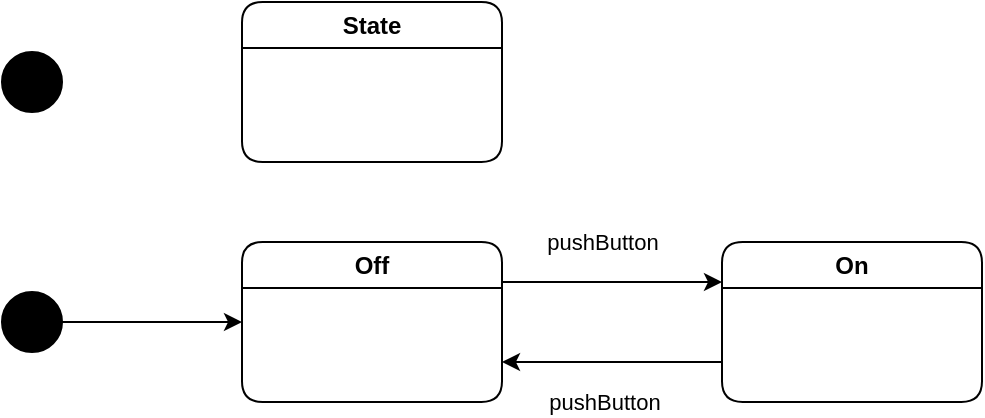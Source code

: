 <mxfile>
    <diagram id="kb6ERmdoE3fj__gCxbpV" name="Page-1">
        <mxGraphModel dx="1642" dy="371" grid="1" gridSize="10" guides="1" tooltips="1" connect="1" arrows="1" fold="1" page="0" pageScale="1" pageWidth="827" pageHeight="1169" math="0" shadow="0">
            <root>
                <mxCell id="0"/>
                <mxCell id="1" parent="0"/>
                <mxCell id="8" style="edgeStyle=none;html=1;exitX=0;exitY=0.75;exitDx=0;exitDy=0;entryX=1;entryY=0.75;entryDx=0;entryDy=0;" parent="1" source="2" target="3" edge="1">
                    <mxGeometry relative="1" as="geometry"/>
                </mxCell>
                <mxCell id="9" value="pushButton" style="edgeLabel;html=1;align=center;verticalAlign=middle;resizable=0;points=[];" parent="8" vertex="1" connectable="0">
                    <mxGeometry x="-0.282" relative="1" as="geometry">
                        <mxPoint x="-20" y="20" as="offset"/>
                    </mxGeometry>
                </mxCell>
                <object label="On" type="state" id="2">
                    <mxCell style="swimlane;rounded=1;whiteSpace=wrap;html=1;glass=0;sketch=0;" parent="1" vertex="1">
                        <mxGeometry x="-260" y="240" width="130" height="80" as="geometry"/>
                    </mxCell>
                </object>
                <mxCell id="6" style="edgeStyle=none;html=1;exitX=1;exitY=0.25;exitDx=0;exitDy=0;entryX=0;entryY=0.25;entryDx=0;entryDy=0;" parent="1" source="3" target="2" edge="1">
                    <mxGeometry relative="1" as="geometry"/>
                </mxCell>
                <mxCell id="7" value="pushButton" style="edgeLabel;html=1;align=center;verticalAlign=middle;resizable=0;points=[];" parent="6" vertex="1" connectable="0">
                    <mxGeometry x="0.446" y="1" relative="1" as="geometry">
                        <mxPoint x="-30" y="-19" as="offset"/>
                    </mxGeometry>
                </mxCell>
                <object label="Off" type="state" id="3">
                    <mxCell style="swimlane;rounded=1;whiteSpace=wrap;html=1;glass=0;sketch=0;" parent="1" vertex="1">
                        <mxGeometry x="-500" y="240" width="130" height="80" as="geometry"/>
                    </mxCell>
                </object>
                <mxCell id="5" style="edgeStyle=none;html=1;exitX=1;exitY=0.5;exitDx=0;exitDy=0;entryX=0;entryY=0.5;entryDx=0;entryDy=0;" parent="1" source="4" target="3" edge="1">
                    <mxGeometry relative="1" as="geometry"/>
                </mxCell>
                <object label="" type="initialstate" id="4">
                    <mxCell style="ellipse;whiteSpace=wrap;html=1;aspect=fixed;glass=0;sketch=0;fillColor=#000000;" parent="1" vertex="1">
                        <mxGeometry x="-620" y="265" width="30" height="30" as="geometry"/>
                    </mxCell>
                </object>
                <object label="" type="initialstate" id="10">
                    <mxCell style="ellipse;whiteSpace=wrap;html=1;aspect=fixed;glass=0;sketch=0;fillColor=#000000;" vertex="1" parent="1">
                        <mxGeometry x="-620" y="145" width="30" height="30" as="geometry"/>
                    </mxCell>
                </object>
                <object label="State" type="state" id="11">
                    <mxCell style="swimlane;rounded=1;whiteSpace=wrap;html=1;glass=0;sketch=0;" vertex="1" parent="1">
                        <mxGeometry x="-500" y="120" width="130" height="80" as="geometry"/>
                    </mxCell>
                </object>
            </root>
        </mxGraphModel>
    </diagram>
</mxfile>